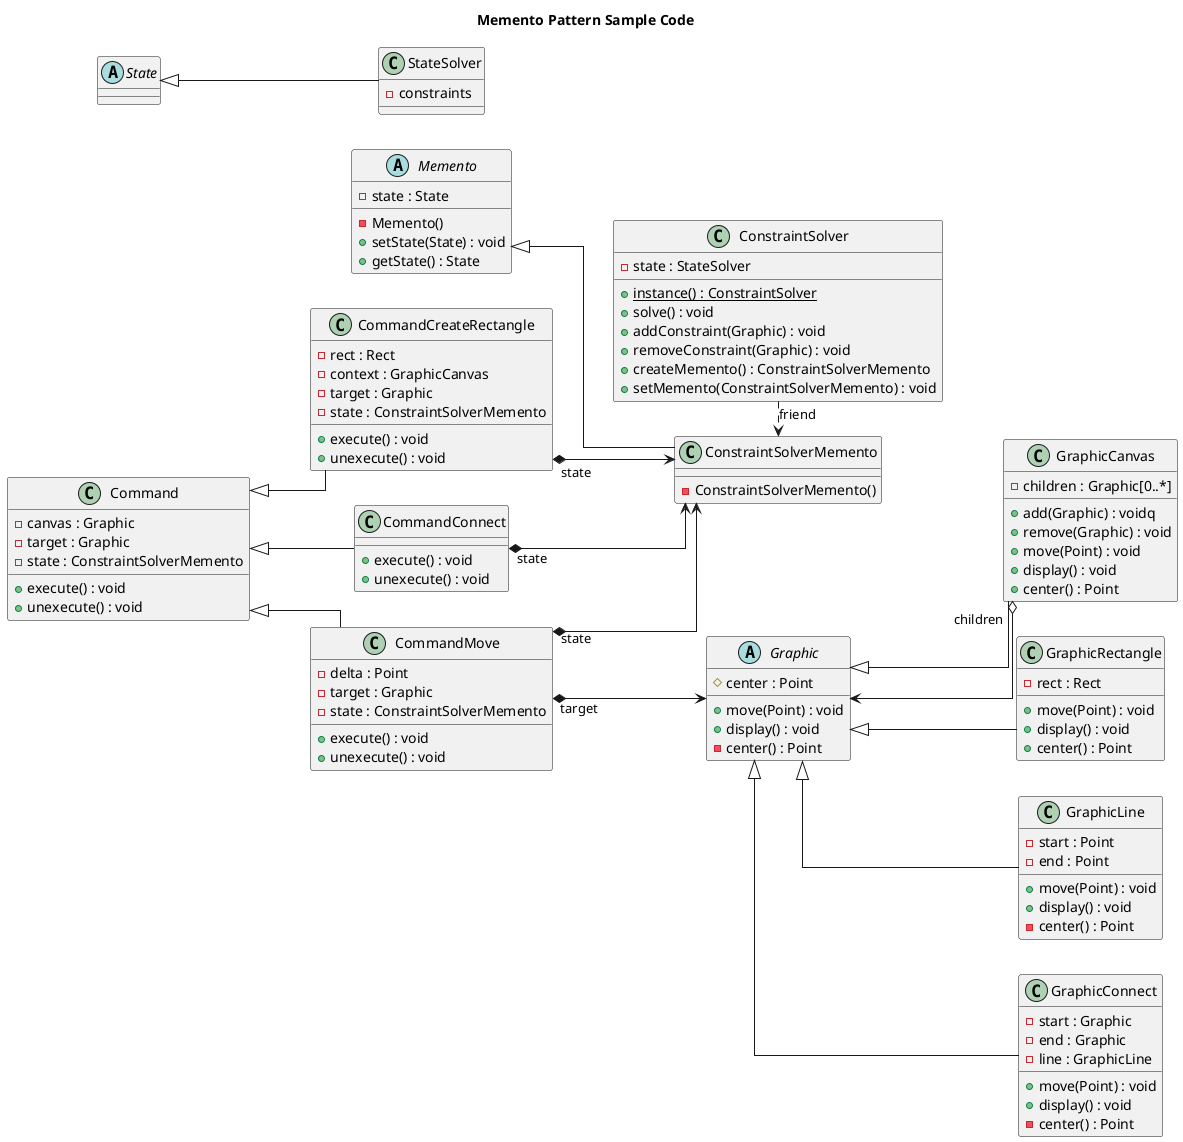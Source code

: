 @startuml

skinparam linetype ortho
left to right direction

title Memento Pattern Sample Code

abstract class Graphic
class GraphicCanvas
class GraphicRectangle
class GraphicLine
class GraphicConnect
class ConstraintSolver

abstract class State
class StateSolver

abstract class Memento

class ConstraintSolverMemento

class Command
class CommandCreateRectangle
class CommandMove
class CommandConnect

Graphic : #center : Point
Graphic : +move(Point) : void
Graphic : +display() : void
Graphic : -center() : Point

GraphicCanvas : -children : Graphic[0..*]
GraphicCanvas : +add(Graphic) : voidq
GraphicCanvas : +remove(Graphic) : void
GraphicCanvas : +move(Point) : void
GraphicCanvas : +display() : void
GraphicCanvas : +center() : Point

GraphicRectangle : -rect : Rect
GraphicRectangle : +move(Point) : void
GraphicRectangle : +display() : void
GraphicRectangle : +center() : Point

GraphicLine : -start : Point
GraphicLine : -end : Point
GraphicLine : +move(Point) : void
GraphicLine : +display() : void
GraphicLine : -center() : Point

GraphicConnect : -start : Graphic
GraphicConnect : -end : Graphic
GraphicConnect : - line : GraphicLine
GraphicConnect : +move(Point) : void
GraphicConnect : +display() : void
GraphicConnect : -center() : Point

Command : -canvas : Graphic
Command : -target : Graphic
Command : -state : ConstraintSolverMemento
Command : +execute() : void
Command : +unexecute() : void

CommandCreateRectangle : -rect : Rect
CommandCreateRectangle : -context : GraphicCanvas
CommandCreateRectangle : -target : Graphic
CommandCreateRectangle : -state : ConstraintSolverMemento
CommandCreateRectangle : +execute() : void
CommandCreateRectangle : +unexecute() : void

CommandMove : -delta : Point
CommandMove : -target : Graphic
CommandMove : -state : ConstraintSolverMemento
CommandMove : +execute() : void
CommandMove : +unexecute() : void

CommandConnect : +execute() : void
CommandConnect : +unexecute() : void

ConstraintSolver : -state : StateSolver
ConstraintSolver : +{static} instance() : ConstraintSolver
ConstraintSolver : +solve() : void
ConstraintSolver : +addConstraint(Graphic) : void
ConstraintSolver : +removeConstraint(Graphic) : void
ConstraintSolver : +createMemento() : ConstraintSolverMemento
ConstraintSolver : +setMemento(ConstraintSolverMemento) : void

StateSolver : -constraints

Memento : -state : State
Memento : -Memento()
Memento : +setState(State) : void
Memento : +getState() : State

ConstraintSolverMemento : -ConstraintSolverMemento()

Graphic <|-- GraphicCanvas
Graphic <|-- GraphicConnect
Graphic <|-- GraphicRectangle
Graphic <|-- GraphicLine

State <|-- StateSolver

Memento <|-- ConstraintSolverMemento

Command <|-- CommandMove
Command <|-- CommandCreateRectangle
Command <|-- CommandConnect

CommandMove "target" *-->Graphic
CommandMove "state" *--> ConstraintSolverMemento
CommandConnect "state" *--> ConstraintSolverMemento
CommandCreateRectangle "state" *--> ConstraintSolverMemento
ConstraintSolver .> ConstraintSolverMemento : friend

GraphicCanvas "children" o--> Graphic

@enduml
